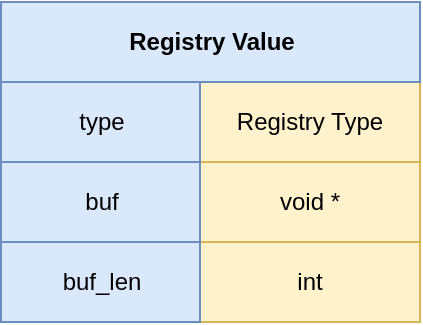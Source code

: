 <mxfile>
    <diagram id="fjN8D4Odn0497USpxgly" name="Page-1">
        <mxGraphModel dx="517" dy="1609" grid="1" gridSize="10" guides="1" tooltips="1" connect="1" arrows="1" fold="1" page="1" pageScale="1" pageWidth="1169" pageHeight="827" background="#ffffff" math="0" shadow="0">
            <root>
                <mxCell id="0"/>
                <mxCell id="1" parent="0"/>
                <mxCell id="162" value="Registry Type" style="rounded=0;whiteSpace=wrap;html=1;fillColor=#fff2cc;strokeColor=#d6b656;" parent="1" vertex="1">
                    <mxGeometry x="140" y="-760" width="110" height="40" as="geometry"/>
                </mxCell>
                <mxCell id="168" value="void *" style="rounded=0;whiteSpace=wrap;html=1;fillColor=#fff2cc;strokeColor=#d6b656;" parent="1" vertex="1">
                    <mxGeometry x="140" y="-720" width="110" height="40" as="geometry"/>
                </mxCell>
                <mxCell id="169" value="int" style="rounded=0;whiteSpace=wrap;html=1;fillColor=#fff2cc;strokeColor=#d6b656;" parent="1" vertex="1">
                    <mxGeometry x="140" y="-680" width="110" height="40" as="geometry"/>
                </mxCell>
                <mxCell id="196" value="&lt;b&gt;Registry Value&lt;/b&gt;" style="rounded=0;whiteSpace=wrap;html=1;align=center;fillColor=#dae8fc;strokeColor=#6c8ebf;" parent="1" vertex="1">
                    <mxGeometry x="40.5" y="-800" width="209.5" height="40" as="geometry"/>
                </mxCell>
                <mxCell id="161" value="type" style="rounded=0;whiteSpace=wrap;html=1;align=center;fillColor=#dae8fc;strokeColor=#6c8ebf;" parent="1" vertex="1">
                    <mxGeometry x="40.5" y="-760" width="99.5" height="40" as="geometry"/>
                </mxCell>
                <mxCell id="163" value="buf" style="rounded=0;whiteSpace=wrap;html=1;fillColor=#dae8fc;strokeColor=#6c8ebf;" parent="1" vertex="1">
                    <mxGeometry x="40.5" y="-720" width="99.5" height="40" as="geometry"/>
                </mxCell>
                <mxCell id="166" value="buf_len" style="rounded=0;whiteSpace=wrap;html=1;fillColor=#dae8fc;strokeColor=#6c8ebf;" parent="1" vertex="1">
                    <mxGeometry x="40.5" y="-680" width="99.5" height="40" as="geometry"/>
                </mxCell>
            </root>
        </mxGraphModel>
    </diagram>
</mxfile>